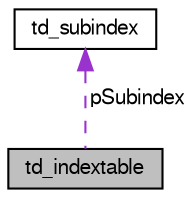 digraph "td_indextable"
{
  edge [fontname="FreeSans",fontsize="10",labelfontname="FreeSans",labelfontsize="10"];
  node [fontname="FreeSans",fontsize="10",shape=record];
  Node1 [label="td_indextable",height=0.2,width=0.4,color="black", fillcolor="grey75", style="filled" fontcolor="black"];
  Node2 -> Node1 [dir="back",color="darkorchid3",fontsize="10",style="dashed",label=" pSubindex" ,fontname="FreeSans"];
  Node2 [label="td_subindex",height=0.2,width=0.4,color="black", fillcolor="white", style="filled",URL="$structtd__subindex.html"];
}
